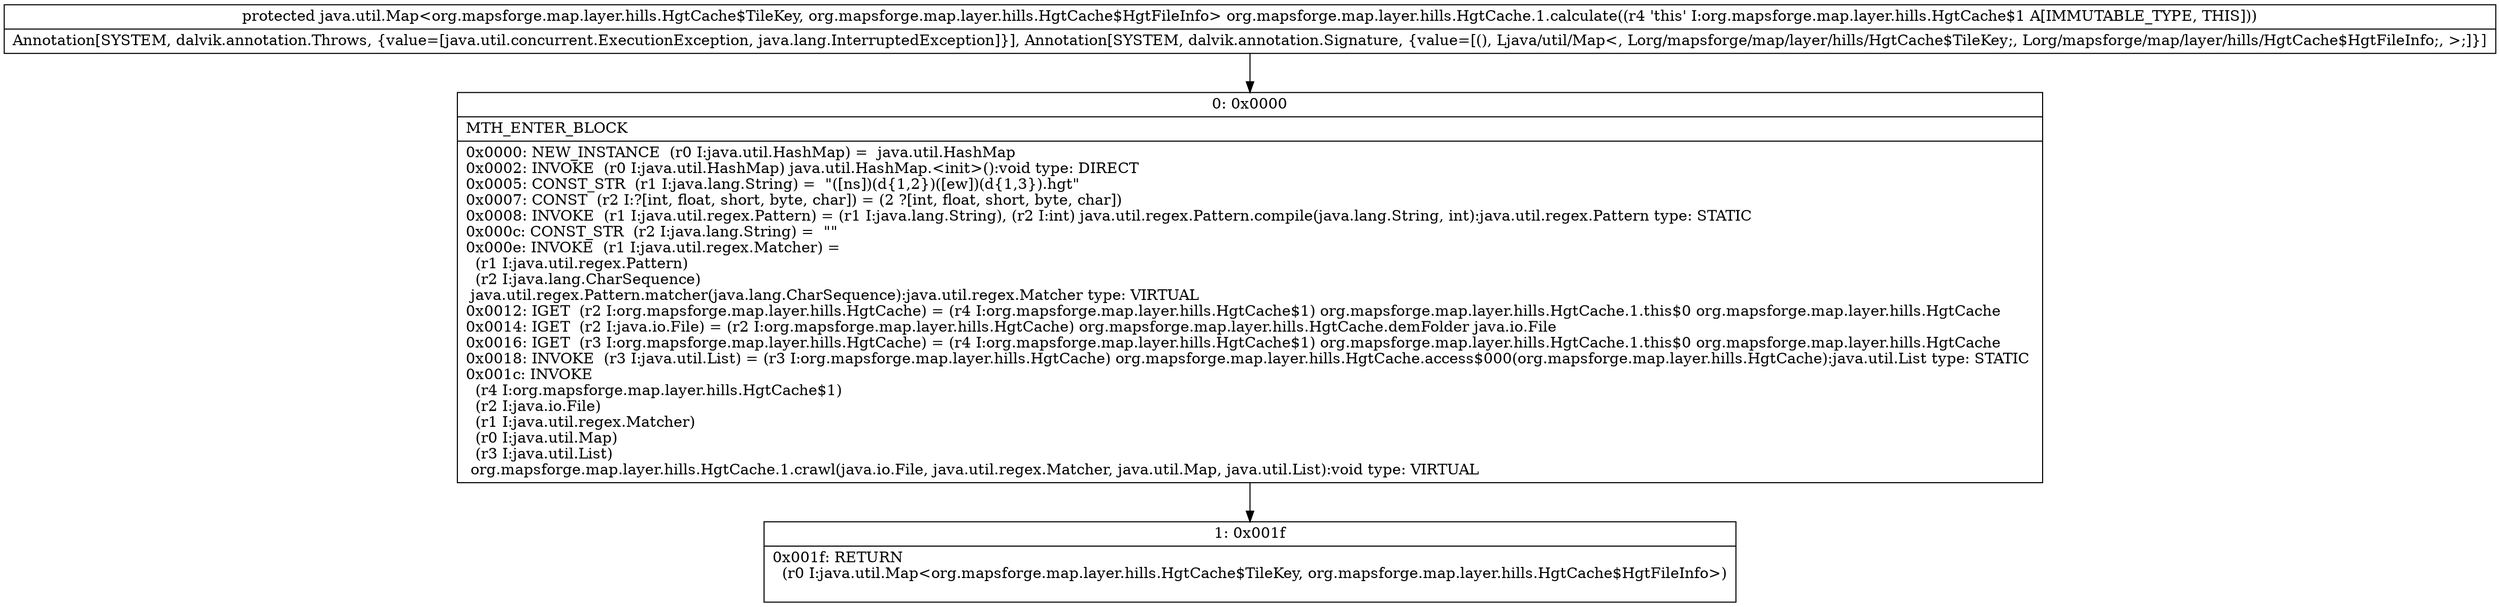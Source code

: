 digraph "CFG fororg.mapsforge.map.layer.hills.HgtCache.1.calculate()Ljava\/util\/Map;" {
Node_0 [shape=record,label="{0\:\ 0x0000|MTH_ENTER_BLOCK\l|0x0000: NEW_INSTANCE  (r0 I:java.util.HashMap) =  java.util.HashMap \l0x0002: INVOKE  (r0 I:java.util.HashMap) java.util.HashMap.\<init\>():void type: DIRECT \l0x0005: CONST_STR  (r1 I:java.lang.String) =  \"([ns])(d\{1,2\})([ew])(d\{1,3\}).hgt\" \l0x0007: CONST  (r2 I:?[int, float, short, byte, char]) = (2 ?[int, float, short, byte, char]) \l0x0008: INVOKE  (r1 I:java.util.regex.Pattern) = (r1 I:java.lang.String), (r2 I:int) java.util.regex.Pattern.compile(java.lang.String, int):java.util.regex.Pattern type: STATIC \l0x000c: CONST_STR  (r2 I:java.lang.String) =  \"\" \l0x000e: INVOKE  (r1 I:java.util.regex.Matcher) = \l  (r1 I:java.util.regex.Pattern)\l  (r2 I:java.lang.CharSequence)\l java.util.regex.Pattern.matcher(java.lang.CharSequence):java.util.regex.Matcher type: VIRTUAL \l0x0012: IGET  (r2 I:org.mapsforge.map.layer.hills.HgtCache) = (r4 I:org.mapsforge.map.layer.hills.HgtCache$1) org.mapsforge.map.layer.hills.HgtCache.1.this$0 org.mapsforge.map.layer.hills.HgtCache \l0x0014: IGET  (r2 I:java.io.File) = (r2 I:org.mapsforge.map.layer.hills.HgtCache) org.mapsforge.map.layer.hills.HgtCache.demFolder java.io.File \l0x0016: IGET  (r3 I:org.mapsforge.map.layer.hills.HgtCache) = (r4 I:org.mapsforge.map.layer.hills.HgtCache$1) org.mapsforge.map.layer.hills.HgtCache.1.this$0 org.mapsforge.map.layer.hills.HgtCache \l0x0018: INVOKE  (r3 I:java.util.List) = (r3 I:org.mapsforge.map.layer.hills.HgtCache) org.mapsforge.map.layer.hills.HgtCache.access$000(org.mapsforge.map.layer.hills.HgtCache):java.util.List type: STATIC \l0x001c: INVOKE  \l  (r4 I:org.mapsforge.map.layer.hills.HgtCache$1)\l  (r2 I:java.io.File)\l  (r1 I:java.util.regex.Matcher)\l  (r0 I:java.util.Map)\l  (r3 I:java.util.List)\l org.mapsforge.map.layer.hills.HgtCache.1.crawl(java.io.File, java.util.regex.Matcher, java.util.Map, java.util.List):void type: VIRTUAL \l}"];
Node_1 [shape=record,label="{1\:\ 0x001f|0x001f: RETURN  \l  (r0 I:java.util.Map\<org.mapsforge.map.layer.hills.HgtCache$TileKey, org.mapsforge.map.layer.hills.HgtCache$HgtFileInfo\>)\l \l}"];
MethodNode[shape=record,label="{protected java.util.Map\<org.mapsforge.map.layer.hills.HgtCache$TileKey, org.mapsforge.map.layer.hills.HgtCache$HgtFileInfo\> org.mapsforge.map.layer.hills.HgtCache.1.calculate((r4 'this' I:org.mapsforge.map.layer.hills.HgtCache$1 A[IMMUTABLE_TYPE, THIS]))  | Annotation[SYSTEM, dalvik.annotation.Throws, \{value=[java.util.concurrent.ExecutionException, java.lang.InterruptedException]\}], Annotation[SYSTEM, dalvik.annotation.Signature, \{value=[(), Ljava\/util\/Map\<, Lorg\/mapsforge\/map\/layer\/hills\/HgtCache$TileKey;, Lorg\/mapsforge\/map\/layer\/hills\/HgtCache$HgtFileInfo;, \>;]\}]\l}"];
MethodNode -> Node_0;
Node_0 -> Node_1;
}


